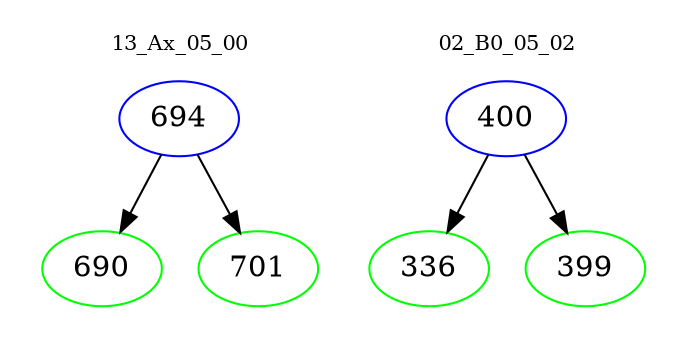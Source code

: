 digraph{
subgraph cluster_0 {
color = white
label = "13_Ax_05_00";
fontsize=10;
T0_694 [label="694", color="blue"]
T0_694 -> T0_690 [color="black"]
T0_690 [label="690", color="green"]
T0_694 -> T0_701 [color="black"]
T0_701 [label="701", color="green"]
}
subgraph cluster_1 {
color = white
label = "02_B0_05_02";
fontsize=10;
T1_400 [label="400", color="blue"]
T1_400 -> T1_336 [color="black"]
T1_336 [label="336", color="green"]
T1_400 -> T1_399 [color="black"]
T1_399 [label="399", color="green"]
}
}
